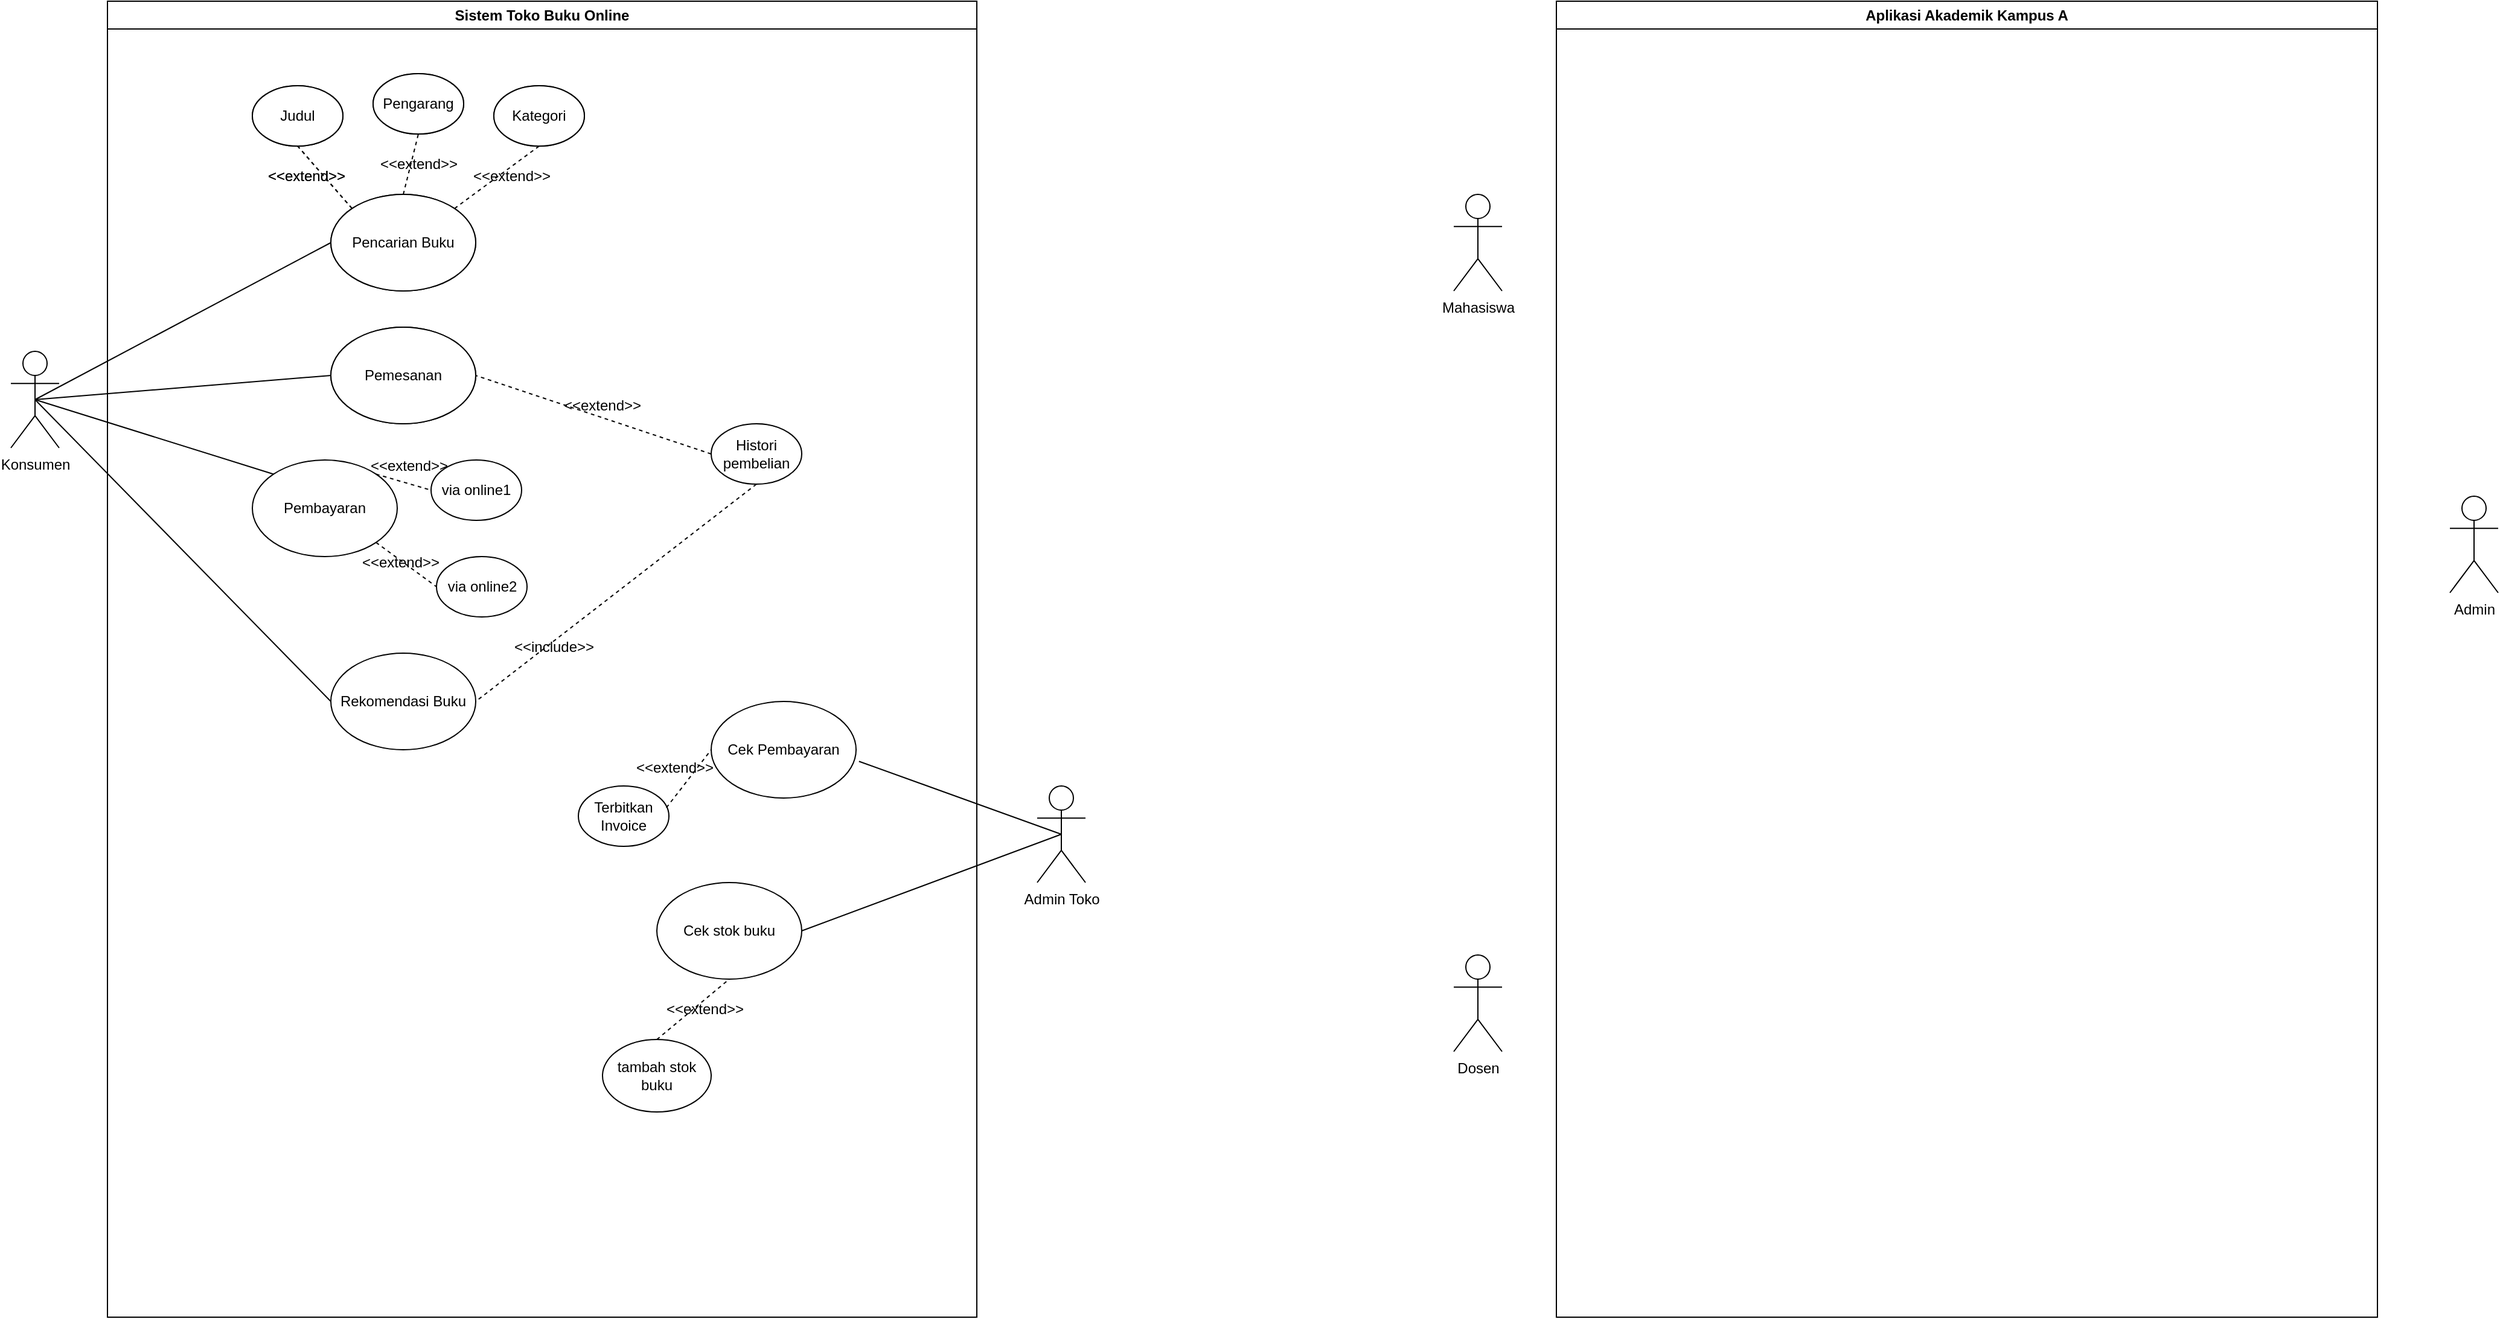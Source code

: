 <mxfile version="25.0.0">
  <diagram name="Page-1" id="AMS0fTUhrBLNYwUgedSh">
    <mxGraphModel dx="1934" dy="1007" grid="1" gridSize="10" guides="1" tooltips="1" connect="1" arrows="1" fold="1" page="1" pageScale="1" pageWidth="850" pageHeight="1100" math="0" shadow="0">
      <root>
        <mxCell id="0" />
        <mxCell id="1" parent="0" />
        <mxCell id="19YLNRcRQW0V7mlCGsq5-1" value="Konsumen" style="shape=umlActor;verticalLabelPosition=bottom;verticalAlign=top;html=1;outlineConnect=0;" parent="1" vertex="1">
          <mxGeometry x="40" y="340" width="40" height="80" as="geometry" />
        </mxCell>
        <mxCell id="19YLNRcRQW0V7mlCGsq5-3" value="Sistem Toko Buku Online" style="swimlane;whiteSpace=wrap;html=1;" parent="1" vertex="1">
          <mxGeometry x="120" y="50" width="720" height="1090" as="geometry" />
        </mxCell>
        <mxCell id="I024iVJITX_uXWryC0hb-17" value="Pencarian Buku" style="ellipse;whiteSpace=wrap;html=1;" vertex="1" parent="19YLNRcRQW0V7mlCGsq5-3">
          <mxGeometry x="185" y="160" width="120" height="80" as="geometry" />
        </mxCell>
        <mxCell id="I024iVJITX_uXWryC0hb-18" value="Pemesanan" style="ellipse;whiteSpace=wrap;html=1;" vertex="1" parent="19YLNRcRQW0V7mlCGsq5-3">
          <mxGeometry x="185" y="270" width="120" height="80" as="geometry" />
        </mxCell>
        <mxCell id="I024iVJITX_uXWryC0hb-25" value="Judul" style="ellipse;whiteSpace=wrap;html=1;" vertex="1" parent="19YLNRcRQW0V7mlCGsq5-3">
          <mxGeometry x="120" y="70" width="75" height="50" as="geometry" />
        </mxCell>
        <mxCell id="I024iVJITX_uXWryC0hb-26" value="Pengarang" style="ellipse;whiteSpace=wrap;html=1;" vertex="1" parent="19YLNRcRQW0V7mlCGsq5-3">
          <mxGeometry x="220" y="60" width="75" height="50" as="geometry" />
        </mxCell>
        <mxCell id="I024iVJITX_uXWryC0hb-27" value="Kategori" style="ellipse;whiteSpace=wrap;html=1;" vertex="1" parent="19YLNRcRQW0V7mlCGsq5-3">
          <mxGeometry x="320" y="70" width="75" height="50" as="geometry" />
        </mxCell>
        <mxCell id="I024iVJITX_uXWryC0hb-28" value="" style="endArrow=none;dashed=1;html=1;rounded=0;entryX=0.5;entryY=1;entryDx=0;entryDy=0;exitX=0;exitY=0;exitDx=0;exitDy=0;" edge="1" parent="19YLNRcRQW0V7mlCGsq5-3" source="I024iVJITX_uXWryC0hb-17" target="I024iVJITX_uXWryC0hb-25">
          <mxGeometry width="50" height="50" relative="1" as="geometry">
            <mxPoint x="540" y="380" as="sourcePoint" />
            <mxPoint x="590" y="330" as="targetPoint" />
          </mxGeometry>
        </mxCell>
        <mxCell id="I024iVJITX_uXWryC0hb-29" value="&amp;lt;&amp;lt;extend&amp;gt;&amp;gt;" style="text;html=1;align=center;verticalAlign=middle;whiteSpace=wrap;rounded=0;" vertex="1" parent="19YLNRcRQW0V7mlCGsq5-3">
          <mxGeometry x="135" y="130" width="60" height="30" as="geometry" />
        </mxCell>
        <mxCell id="I024iVJITX_uXWryC0hb-30" value="" style="endArrow=none;dashed=1;html=1;rounded=0;entryX=0.5;entryY=1;entryDx=0;entryDy=0;exitX=0.5;exitY=0;exitDx=0;exitDy=0;" edge="1" parent="19YLNRcRQW0V7mlCGsq5-3" source="I024iVJITX_uXWryC0hb-17" target="I024iVJITX_uXWryC0hb-26">
          <mxGeometry width="50" height="50" relative="1" as="geometry">
            <mxPoint x="358" y="192" as="sourcePoint" />
            <mxPoint x="313" y="140" as="targetPoint" />
          </mxGeometry>
        </mxCell>
        <mxCell id="I024iVJITX_uXWryC0hb-31" value="&amp;lt;&amp;lt;extend&amp;gt;&amp;gt;" style="text;html=1;align=center;verticalAlign=middle;whiteSpace=wrap;rounded=0;" vertex="1" parent="19YLNRcRQW0V7mlCGsq5-3">
          <mxGeometry x="227.5" y="120" width="60" height="30" as="geometry" />
        </mxCell>
        <mxCell id="I024iVJITX_uXWryC0hb-36" value="Pembayaran" style="ellipse;whiteSpace=wrap;html=1;" vertex="1" parent="19YLNRcRQW0V7mlCGsq5-3">
          <mxGeometry x="120" y="380" width="120" height="80" as="geometry" />
        </mxCell>
        <mxCell id="19YLNRcRQW0V7mlCGsq5-2" value="Admin Toko" style="shape=umlActor;verticalLabelPosition=bottom;verticalAlign=top;html=1;outlineConnect=0;" parent="1" vertex="1">
          <mxGeometry x="890" y="700" width="40" height="80" as="geometry" />
        </mxCell>
        <mxCell id="I024iVJITX_uXWryC0hb-21" value="" style="endArrow=none;html=1;rounded=0;exitX=0.5;exitY=0.5;exitDx=0;exitDy=0;exitPerimeter=0;entryX=0;entryY=0.5;entryDx=0;entryDy=0;" edge="1" parent="1" source="19YLNRcRQW0V7mlCGsq5-1" target="I024iVJITX_uXWryC0hb-17">
          <mxGeometry width="50" height="50" relative="1" as="geometry">
            <mxPoint x="400" y="420" as="sourcePoint" />
            <mxPoint x="450" y="370" as="targetPoint" />
          </mxGeometry>
        </mxCell>
        <mxCell id="I024iVJITX_uXWryC0hb-22" value="" style="endArrow=none;html=1;rounded=0;exitX=0.5;exitY=0.5;exitDx=0;exitDy=0;exitPerimeter=0;entryX=0;entryY=0.5;entryDx=0;entryDy=0;" edge="1" parent="1" source="19YLNRcRQW0V7mlCGsq5-1" target="I024iVJITX_uXWryC0hb-18">
          <mxGeometry width="50" height="50" relative="1" as="geometry">
            <mxPoint x="70" y="390" as="sourcePoint" />
            <mxPoint x="315" y="290" as="targetPoint" />
          </mxGeometry>
        </mxCell>
        <mxCell id="I024iVJITX_uXWryC0hb-23" value="" style="endArrow=none;html=1;rounded=0;entryX=0;entryY=0;entryDx=0;entryDy=0;exitX=0.5;exitY=0.5;exitDx=0;exitDy=0;exitPerimeter=0;" edge="1" parent="1" source="19YLNRcRQW0V7mlCGsq5-1" target="I024iVJITX_uXWryC0hb-36">
          <mxGeometry width="50" height="50" relative="1" as="geometry">
            <mxPoint x="70" y="390" as="sourcePoint" />
            <mxPoint x="305" y="470" as="targetPoint" />
          </mxGeometry>
        </mxCell>
        <mxCell id="I024iVJITX_uXWryC0hb-24" value="" style="endArrow=none;html=1;rounded=0;entryX=0;entryY=0.5;entryDx=0;entryDy=0;exitX=0.5;exitY=0.5;exitDx=0;exitDy=0;exitPerimeter=0;" edge="1" parent="1" source="19YLNRcRQW0V7mlCGsq5-1" target="I024iVJITX_uXWryC0hb-20">
          <mxGeometry width="50" height="50" relative="1" as="geometry">
            <mxPoint x="70" y="390" as="sourcePoint" />
            <mxPoint x="315" y="510" as="targetPoint" />
          </mxGeometry>
        </mxCell>
        <mxCell id="I024iVJITX_uXWryC0hb-33" value="Sistem Toko Buku Online" style="swimlane;whiteSpace=wrap;html=1;" vertex="1" parent="1">
          <mxGeometry x="120" y="50" width="720" height="1090" as="geometry" />
        </mxCell>
        <mxCell id="I024iVJITX_uXWryC0hb-34" value="Pencarian Buku" style="ellipse;whiteSpace=wrap;html=1;" vertex="1" parent="I024iVJITX_uXWryC0hb-33">
          <mxGeometry x="185" y="160" width="120" height="80" as="geometry" />
        </mxCell>
        <mxCell id="I024iVJITX_uXWryC0hb-35" value="Pemesanan" style="ellipse;whiteSpace=wrap;html=1;" vertex="1" parent="I024iVJITX_uXWryC0hb-33">
          <mxGeometry x="185" y="270" width="120" height="80" as="geometry" />
        </mxCell>
        <mxCell id="I024iVJITX_uXWryC0hb-38" value="Judul" style="ellipse;whiteSpace=wrap;html=1;" vertex="1" parent="I024iVJITX_uXWryC0hb-33">
          <mxGeometry x="120" y="70" width="75" height="50" as="geometry" />
        </mxCell>
        <mxCell id="I024iVJITX_uXWryC0hb-39" value="Pengarang" style="ellipse;whiteSpace=wrap;html=1;" vertex="1" parent="I024iVJITX_uXWryC0hb-33">
          <mxGeometry x="220" y="60" width="75" height="50" as="geometry" />
        </mxCell>
        <mxCell id="I024iVJITX_uXWryC0hb-40" value="Kategori" style="ellipse;whiteSpace=wrap;html=1;" vertex="1" parent="I024iVJITX_uXWryC0hb-33">
          <mxGeometry x="320" y="70" width="75" height="50" as="geometry" />
        </mxCell>
        <mxCell id="I024iVJITX_uXWryC0hb-41" value="" style="endArrow=none;dashed=1;html=1;rounded=0;entryX=0.5;entryY=1;entryDx=0;entryDy=0;exitX=0;exitY=0;exitDx=0;exitDy=0;" edge="1" parent="I024iVJITX_uXWryC0hb-33" source="I024iVJITX_uXWryC0hb-34" target="I024iVJITX_uXWryC0hb-38">
          <mxGeometry width="50" height="50" relative="1" as="geometry">
            <mxPoint x="540" y="380" as="sourcePoint" />
            <mxPoint x="590" y="330" as="targetPoint" />
          </mxGeometry>
        </mxCell>
        <mxCell id="I024iVJITX_uXWryC0hb-42" value="&amp;lt;&amp;lt;extend&amp;gt;&amp;gt;" style="text;html=1;align=center;verticalAlign=middle;whiteSpace=wrap;rounded=0;" vertex="1" parent="I024iVJITX_uXWryC0hb-33">
          <mxGeometry x="135" y="130" width="60" height="30" as="geometry" />
        </mxCell>
        <mxCell id="I024iVJITX_uXWryC0hb-43" value="" style="endArrow=none;dashed=1;html=1;rounded=0;entryX=0.5;entryY=1;entryDx=0;entryDy=0;exitX=1;exitY=0;exitDx=0;exitDy=0;" edge="1" parent="I024iVJITX_uXWryC0hb-33" source="I024iVJITX_uXWryC0hb-34" target="I024iVJITX_uXWryC0hb-40">
          <mxGeometry width="50" height="50" relative="1" as="geometry">
            <mxPoint x="358" y="192" as="sourcePoint" />
            <mxPoint x="313" y="140" as="targetPoint" />
          </mxGeometry>
        </mxCell>
        <mxCell id="I024iVJITX_uXWryC0hb-45" value="&amp;lt;&amp;lt;extend&amp;gt;&amp;gt;" style="text;html=1;align=center;verticalAlign=middle;whiteSpace=wrap;rounded=0;" vertex="1" parent="I024iVJITX_uXWryC0hb-33">
          <mxGeometry x="305" y="130" width="60" height="30" as="geometry" />
        </mxCell>
        <mxCell id="I024iVJITX_uXWryC0hb-48" value="via online1" style="ellipse;whiteSpace=wrap;html=1;" vertex="1" parent="I024iVJITX_uXWryC0hb-33">
          <mxGeometry x="268" y="380" width="75" height="50" as="geometry" />
        </mxCell>
        <mxCell id="I024iVJITX_uXWryC0hb-49" value="via online2" style="ellipse;whiteSpace=wrap;html=1;" vertex="1" parent="I024iVJITX_uXWryC0hb-33">
          <mxGeometry x="272.5" y="460" width="75" height="50" as="geometry" />
        </mxCell>
        <mxCell id="I024iVJITX_uXWryC0hb-52" value="&amp;lt;&amp;lt;extend&amp;gt;&amp;gt;" style="text;html=1;align=center;verticalAlign=middle;whiteSpace=wrap;rounded=0;" vertex="1" parent="I024iVJITX_uXWryC0hb-33">
          <mxGeometry x="220" y="370" width="60" height="30" as="geometry" />
        </mxCell>
        <mxCell id="I024iVJITX_uXWryC0hb-53" value="&amp;lt;&amp;lt;extend&amp;gt;&amp;gt;" style="text;html=1;align=center;verticalAlign=middle;whiteSpace=wrap;rounded=0;" vertex="1" parent="I024iVJITX_uXWryC0hb-33">
          <mxGeometry x="212.5" y="450" width="60" height="30" as="geometry" />
        </mxCell>
        <mxCell id="I024iVJITX_uXWryC0hb-54" value="Histori pembelian" style="ellipse;whiteSpace=wrap;html=1;" vertex="1" parent="I024iVJITX_uXWryC0hb-33">
          <mxGeometry x="500" y="350" width="75" height="50" as="geometry" />
        </mxCell>
        <mxCell id="I024iVJITX_uXWryC0hb-55" value="" style="endArrow=none;dashed=1;html=1;rounded=0;entryX=1;entryY=0.5;entryDx=0;entryDy=0;exitX=0;exitY=0.5;exitDx=0;exitDy=0;" edge="1" parent="I024iVJITX_uXWryC0hb-33" source="I024iVJITX_uXWryC0hb-54" target="I024iVJITX_uXWryC0hb-35">
          <mxGeometry width="50" height="50" relative="1" as="geometry">
            <mxPoint x="458" y="270" as="sourcePoint" />
            <mxPoint x="413" y="218" as="targetPoint" />
          </mxGeometry>
        </mxCell>
        <mxCell id="I024iVJITX_uXWryC0hb-56" value="&amp;lt;&amp;lt;extend&amp;gt;&amp;gt;" style="text;html=1;align=center;verticalAlign=middle;whiteSpace=wrap;rounded=0;" vertex="1" parent="I024iVJITX_uXWryC0hb-33">
          <mxGeometry x="380" y="320" width="60" height="30" as="geometry" />
        </mxCell>
        <mxCell id="I024iVJITX_uXWryC0hb-58" value="&amp;lt;&amp;lt;include&amp;gt;&amp;gt;" style="text;html=1;align=center;verticalAlign=middle;whiteSpace=wrap;rounded=0;" vertex="1" parent="I024iVJITX_uXWryC0hb-33">
          <mxGeometry x="340" y="520" width="60" height="30" as="geometry" />
        </mxCell>
        <mxCell id="I024iVJITX_uXWryC0hb-20" value="Rekomendasi Buku" style="ellipse;whiteSpace=wrap;html=1;" vertex="1" parent="I024iVJITX_uXWryC0hb-33">
          <mxGeometry x="185" y="540" width="120" height="80" as="geometry" />
        </mxCell>
        <mxCell id="I024iVJITX_uXWryC0hb-57" value="" style="endArrow=none;dashed=1;html=1;rounded=0;entryX=1;entryY=0.5;entryDx=0;entryDy=0;exitX=0.5;exitY=1;exitDx=0;exitDy=0;" edge="1" parent="I024iVJITX_uXWryC0hb-33" source="I024iVJITX_uXWryC0hb-54" target="I024iVJITX_uXWryC0hb-20">
          <mxGeometry width="50" height="50" relative="1" as="geometry">
            <mxPoint x="520" y="320" as="sourcePoint" />
            <mxPoint x="315" y="320" as="targetPoint" />
          </mxGeometry>
        </mxCell>
        <mxCell id="I024iVJITX_uXWryC0hb-60" value="Cek Pembayaran" style="ellipse;whiteSpace=wrap;html=1;" vertex="1" parent="I024iVJITX_uXWryC0hb-33">
          <mxGeometry x="500" y="580" width="120" height="80" as="geometry" />
        </mxCell>
        <mxCell id="I024iVJITX_uXWryC0hb-61" value="Cek stok buku" style="ellipse;whiteSpace=wrap;html=1;" vertex="1" parent="I024iVJITX_uXWryC0hb-33">
          <mxGeometry x="455" y="730" width="120" height="80" as="geometry" />
        </mxCell>
        <mxCell id="I024iVJITX_uXWryC0hb-62" value="tambah stok buku" style="ellipse;whiteSpace=wrap;html=1;" vertex="1" parent="I024iVJITX_uXWryC0hb-33">
          <mxGeometry x="410" y="860" width="90" height="60" as="geometry" />
        </mxCell>
        <mxCell id="I024iVJITX_uXWryC0hb-65" value="Terbitkan Invoice" style="ellipse;whiteSpace=wrap;html=1;" vertex="1" parent="I024iVJITX_uXWryC0hb-33">
          <mxGeometry x="390" y="650" width="75" height="50" as="geometry" />
        </mxCell>
        <mxCell id="I024iVJITX_uXWryC0hb-66" value="&amp;lt;&amp;lt;extend&amp;gt;&amp;gt;" style="text;html=1;align=center;verticalAlign=middle;whiteSpace=wrap;rounded=0;" vertex="1" parent="I024iVJITX_uXWryC0hb-33">
          <mxGeometry x="440" y="620" width="60" height="30" as="geometry" />
        </mxCell>
        <mxCell id="I024iVJITX_uXWryC0hb-67" value="" style="endArrow=none;dashed=1;html=1;rounded=0;entryX=0;entryY=0.5;entryDx=0;entryDy=0;exitX=0.972;exitY=0.36;exitDx=0;exitDy=0;exitPerimeter=0;" edge="1" parent="I024iVJITX_uXWryC0hb-33" source="I024iVJITX_uXWryC0hb-65" target="I024iVJITX_uXWryC0hb-60">
          <mxGeometry width="50" height="50" relative="1" as="geometry">
            <mxPoint x="452" y="572" as="sourcePoint" />
            <mxPoint x="498" y="585" as="targetPoint" />
          </mxGeometry>
        </mxCell>
        <mxCell id="I024iVJITX_uXWryC0hb-68" value="&amp;lt;&amp;lt;extend&amp;gt;&amp;gt;" style="text;html=1;align=center;verticalAlign=middle;whiteSpace=wrap;rounded=0;" vertex="1" parent="I024iVJITX_uXWryC0hb-33">
          <mxGeometry x="465" y="820" width="60" height="30" as="geometry" />
        </mxCell>
        <mxCell id="I024iVJITX_uXWryC0hb-69" value="" style="endArrow=none;dashed=1;html=1;rounded=0;entryX=0.5;entryY=1;entryDx=0;entryDy=0;exitX=0.5;exitY=0;exitDx=0;exitDy=0;" edge="1" parent="I024iVJITX_uXWryC0hb-33" source="I024iVJITX_uXWryC0hb-62" target="I024iVJITX_uXWryC0hb-61">
          <mxGeometry width="50" height="50" relative="1" as="geometry">
            <mxPoint x="562" y="882" as="sourcePoint" />
            <mxPoint x="608" y="895" as="targetPoint" />
          </mxGeometry>
        </mxCell>
        <mxCell id="I024iVJITX_uXWryC0hb-50" value="" style="endArrow=none;dashed=1;html=1;rounded=0;entryX=0;entryY=0.5;entryDx=0;entryDy=0;exitX=1;exitY=0;exitDx=0;exitDy=0;" edge="1" parent="1" source="I024iVJITX_uXWryC0hb-36" target="I024iVJITX_uXWryC0hb-48">
          <mxGeometry width="50" height="50" relative="1" as="geometry">
            <mxPoint x="333" y="232" as="sourcePoint" />
            <mxPoint x="288" y="180" as="targetPoint" />
          </mxGeometry>
        </mxCell>
        <mxCell id="I024iVJITX_uXWryC0hb-51" value="" style="endArrow=none;dashed=1;html=1;rounded=0;entryX=0;entryY=0.5;entryDx=0;entryDy=0;exitX=1;exitY=1;exitDx=0;exitDy=0;" edge="1" parent="1" source="I024iVJITX_uXWryC0hb-36" target="I024iVJITX_uXWryC0hb-49">
          <mxGeometry width="50" height="50" relative="1" as="geometry">
            <mxPoint x="417" y="452" as="sourcePoint" />
            <mxPoint x="470" y="445" as="targetPoint" />
          </mxGeometry>
        </mxCell>
        <mxCell id="I024iVJITX_uXWryC0hb-63" value="" style="endArrow=none;html=1;rounded=0;entryX=1.02;entryY=0.62;entryDx=0;entryDy=0;exitX=0.5;exitY=0.5;exitDx=0;exitDy=0;exitPerimeter=0;entryPerimeter=0;" edge="1" parent="1" source="19YLNRcRQW0V7mlCGsq5-2" target="I024iVJITX_uXWryC0hb-60">
          <mxGeometry width="50" height="50" relative="1" as="geometry">
            <mxPoint x="70" y="390" as="sourcePoint" />
            <mxPoint x="315" y="640" as="targetPoint" />
          </mxGeometry>
        </mxCell>
        <mxCell id="I024iVJITX_uXWryC0hb-64" value="" style="endArrow=none;html=1;rounded=0;entryX=1;entryY=0.5;entryDx=0;entryDy=0;" edge="1" parent="1" target="I024iVJITX_uXWryC0hb-61">
          <mxGeometry width="50" height="50" relative="1" as="geometry">
            <mxPoint x="910" y="740" as="sourcePoint" />
            <mxPoint x="752" y="690" as="targetPoint" />
          </mxGeometry>
        </mxCell>
        <mxCell id="I024iVJITX_uXWryC0hb-70" value="Aplikasi Akademik Kampus A" style="swimlane;whiteSpace=wrap;html=1;" vertex="1" parent="1">
          <mxGeometry x="1320" y="50" width="680" height="1090" as="geometry" />
        </mxCell>
        <mxCell id="I024iVJITX_uXWryC0hb-71" value="Mahasiswa" style="shape=umlActor;verticalLabelPosition=bottom;verticalAlign=top;html=1;outlineConnect=0;" vertex="1" parent="1">
          <mxGeometry x="1235" y="210" width="40" height="80" as="geometry" />
        </mxCell>
        <mxCell id="I024iVJITX_uXWryC0hb-74" value="Dosen" style="shape=umlActor;verticalLabelPosition=bottom;verticalAlign=top;html=1;outlineConnect=0;" vertex="1" parent="1">
          <mxGeometry x="1235" y="840" width="40" height="80" as="geometry" />
        </mxCell>
        <mxCell id="I024iVJITX_uXWryC0hb-75" value="Admin" style="shape=umlActor;verticalLabelPosition=bottom;verticalAlign=top;html=1;outlineConnect=0;" vertex="1" parent="1">
          <mxGeometry x="2060" y="460" width="40" height="80" as="geometry" />
        </mxCell>
      </root>
    </mxGraphModel>
  </diagram>
</mxfile>
